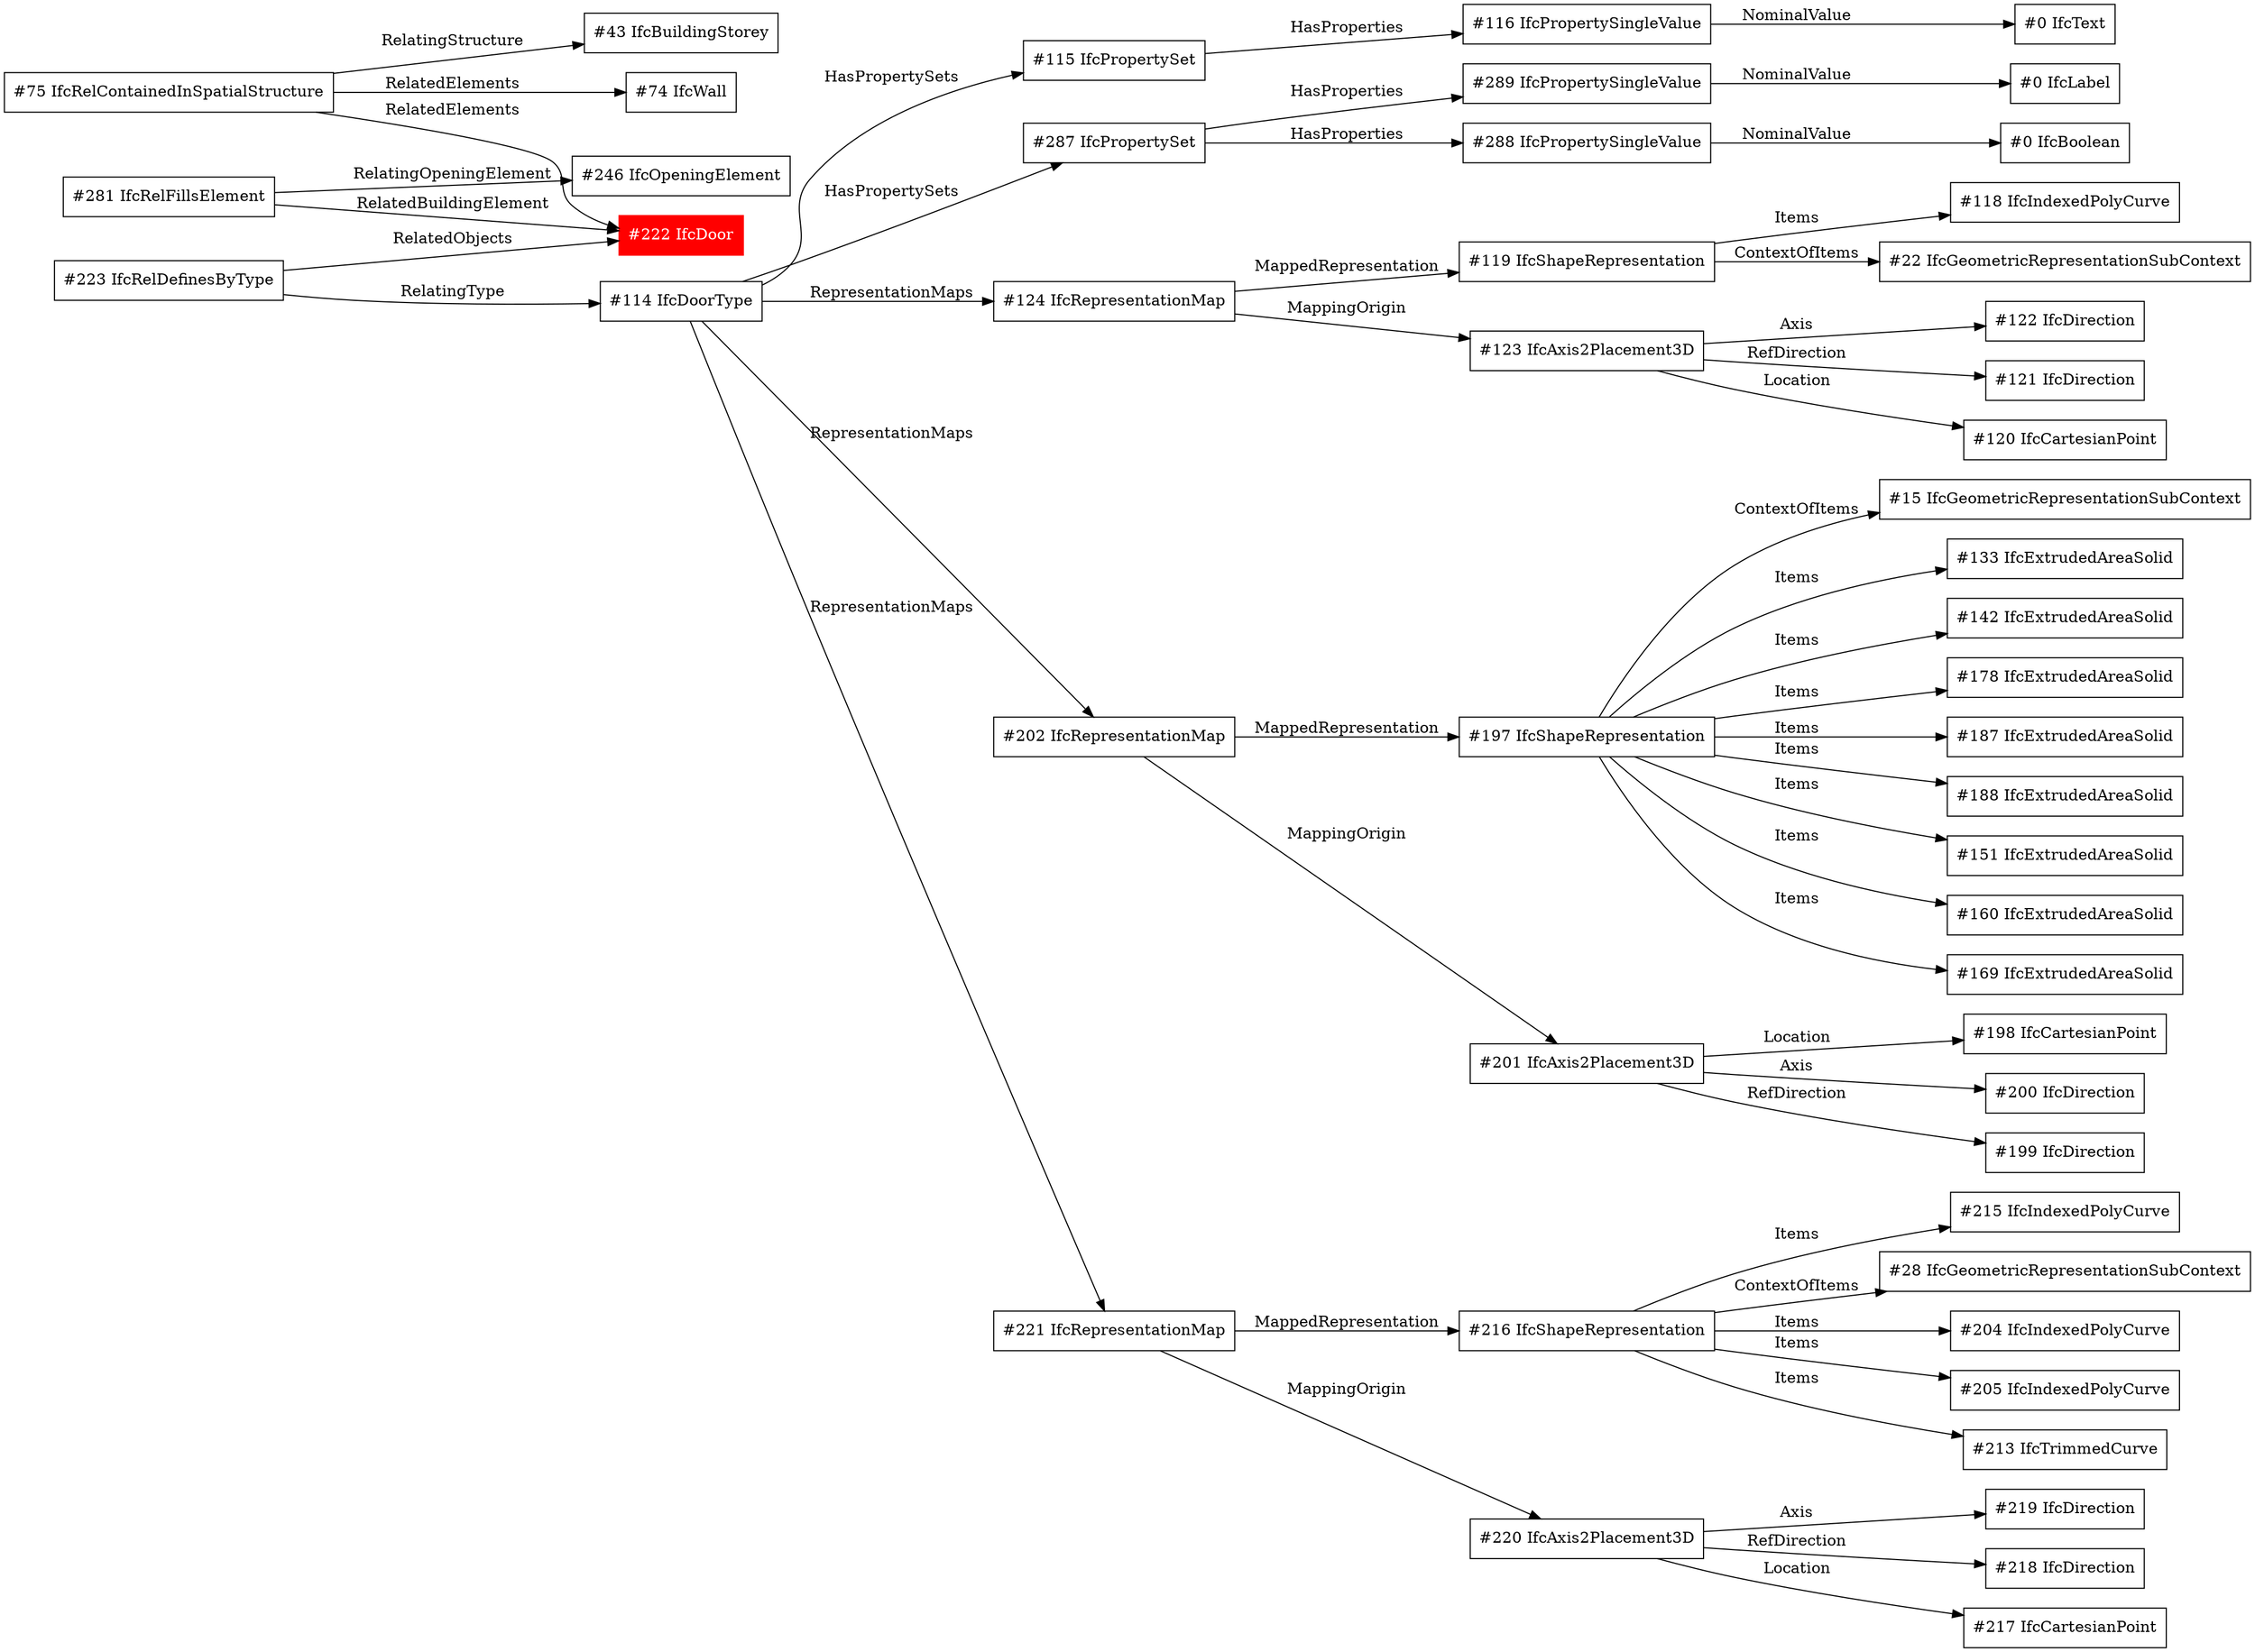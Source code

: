 strict digraph {
rankdir=LR;
"#222 IfcDoor" [label="#222 IfcDoor", is_selected=True, shape=box, color=red, style=filled, fillcolor=red, fontcolor=white];
"#75 IfcRelContainedInSpatialStructure" [label="#75 IfcRelContainedInSpatialStructure", is_selected=False, shape=box];
"#74 IfcWall" [label="#74 IfcWall", is_selected=False, shape=box];
"#43 IfcBuildingStorey" [label="#43 IfcBuildingStorey", is_selected=False, shape=box];
"#223 IfcRelDefinesByType" [label="#223 IfcRelDefinesByType", is_selected=False, shape=box];
"#114 IfcDoorType" [label="#114 IfcDoorType", is_selected=False, shape=box];
"#115 IfcPropertySet" [label="#115 IfcPropertySet", is_selected=False, shape=box];
"#116 IfcPropertySingleValue" [label="#116 IfcPropertySingleValue", is_selected=False, shape=box];
"#0 IfcText" [label="#0 IfcText", is_selected=False, shape=box];
"#287 IfcPropertySet" [label="#287 IfcPropertySet", is_selected=False, shape=box];
"#288 IfcPropertySingleValue" [label="#288 IfcPropertySingleValue", is_selected=False, shape=box];
"#0 IfcBoolean" [label="#0 IfcBoolean", is_selected=False, shape=box];
"#289 IfcPropertySingleValue" [label="#289 IfcPropertySingleValue", is_selected=False, shape=box];
"#0 IfcLabel" [label="#0 IfcLabel", is_selected=False, shape=box];
"#124 IfcRepresentationMap" [label="#124 IfcRepresentationMap", is_selected=False, shape=box];
"#123 IfcAxis2Placement3D" [label="#123 IfcAxis2Placement3D", is_selected=False, shape=box];
"#120 IfcCartesianPoint" [label="#120 IfcCartesianPoint", is_selected=False, shape=box];
"#122 IfcDirection" [label="#122 IfcDirection", is_selected=False, shape=box];
"#121 IfcDirection" [label="#121 IfcDirection", is_selected=False, shape=box];
"#119 IfcShapeRepresentation" [label="#119 IfcShapeRepresentation", is_selected=False, shape=box];
"#22 IfcGeometricRepresentationSubContext" [label="#22 IfcGeometricRepresentationSubContext", is_selected=False, shape=box];
"#118 IfcIndexedPolyCurve" [label="#118 IfcIndexedPolyCurve", is_selected=False, shape=box];
"#202 IfcRepresentationMap" [label="#202 IfcRepresentationMap", is_selected=False, shape=box];
"#201 IfcAxis2Placement3D" [label="#201 IfcAxis2Placement3D", is_selected=False, shape=box];
"#198 IfcCartesianPoint" [label="#198 IfcCartesianPoint", is_selected=False, shape=box];
"#200 IfcDirection" [label="#200 IfcDirection", is_selected=False, shape=box];
"#199 IfcDirection" [label="#199 IfcDirection", is_selected=False, shape=box];
"#197 IfcShapeRepresentation" [label="#197 IfcShapeRepresentation", is_selected=False, shape=box];
"#15 IfcGeometricRepresentationSubContext" [label="#15 IfcGeometricRepresentationSubContext", is_selected=False, shape=box];
"#133 IfcExtrudedAreaSolid" [label="#133 IfcExtrudedAreaSolid", is_selected=False, shape=box];
"#142 IfcExtrudedAreaSolid" [label="#142 IfcExtrudedAreaSolid", is_selected=False, shape=box];
"#178 IfcExtrudedAreaSolid" [label="#178 IfcExtrudedAreaSolid", is_selected=False, shape=box];
"#187 IfcExtrudedAreaSolid" [label="#187 IfcExtrudedAreaSolid", is_selected=False, shape=box];
"#188 IfcExtrudedAreaSolid" [label="#188 IfcExtrudedAreaSolid", is_selected=False, shape=box];
"#151 IfcExtrudedAreaSolid" [label="#151 IfcExtrudedAreaSolid", is_selected=False, shape=box];
"#160 IfcExtrudedAreaSolid" [label="#160 IfcExtrudedAreaSolid", is_selected=False, shape=box];
"#169 IfcExtrudedAreaSolid" [label="#169 IfcExtrudedAreaSolid", is_selected=False, shape=box];
"#221 IfcRepresentationMap" [label="#221 IfcRepresentationMap", is_selected=False, shape=box];
"#220 IfcAxis2Placement3D" [label="#220 IfcAxis2Placement3D", is_selected=False, shape=box];
"#217 IfcCartesianPoint" [label="#217 IfcCartesianPoint", is_selected=False, shape=box];
"#219 IfcDirection" [label="#219 IfcDirection", is_selected=False, shape=box];
"#218 IfcDirection" [label="#218 IfcDirection", is_selected=False, shape=box];
"#216 IfcShapeRepresentation" [label="#216 IfcShapeRepresentation", is_selected=False, shape=box];
"#28 IfcGeometricRepresentationSubContext" [label="#28 IfcGeometricRepresentationSubContext", is_selected=False, shape=box];
"#204 IfcIndexedPolyCurve" [label="#204 IfcIndexedPolyCurve", is_selected=False, shape=box];
"#205 IfcIndexedPolyCurve" [label="#205 IfcIndexedPolyCurve", is_selected=False, shape=box];
"#213 IfcTrimmedCurve" [label="#213 IfcTrimmedCurve", is_selected=False, shape=box];
"#215 IfcIndexedPolyCurve" [label="#215 IfcIndexedPolyCurve", is_selected=False, shape=box];
"#281 IfcRelFillsElement" [label="#281 IfcRelFillsElement", is_selected=False, shape=box];
"#246 IfcOpeningElement" [label="#246 IfcOpeningElement", is_selected=False, shape=box];
"#75 IfcRelContainedInSpatialStructure" -> "#222 IfcDoor" [label=RelatedElements];
"#75 IfcRelContainedInSpatialStructure" -> "#74 IfcWall" [label=RelatedElements];
"#75 IfcRelContainedInSpatialStructure" -> "#43 IfcBuildingStorey" [label=RelatingStructure];
"#223 IfcRelDefinesByType" -> "#222 IfcDoor" [label=RelatedObjects];
"#223 IfcRelDefinesByType" -> "#114 IfcDoorType" [label=RelatingType];
"#114 IfcDoorType" -> "#115 IfcPropertySet" [label=HasPropertySets];
"#114 IfcDoorType" -> "#287 IfcPropertySet" [label=HasPropertySets];
"#114 IfcDoorType" -> "#124 IfcRepresentationMap" [label=RepresentationMaps];
"#114 IfcDoorType" -> "#202 IfcRepresentationMap" [label=RepresentationMaps];
"#114 IfcDoorType" -> "#221 IfcRepresentationMap" [label=RepresentationMaps];
"#115 IfcPropertySet" -> "#116 IfcPropertySingleValue" [label=HasProperties];
"#116 IfcPropertySingleValue" -> "#0 IfcText" [label=NominalValue];
"#287 IfcPropertySet" -> "#288 IfcPropertySingleValue" [label=HasProperties];
"#287 IfcPropertySet" -> "#289 IfcPropertySingleValue" [label=HasProperties];
"#288 IfcPropertySingleValue" -> "#0 IfcBoolean" [label=NominalValue];
"#289 IfcPropertySingleValue" -> "#0 IfcLabel" [label=NominalValue];
"#124 IfcRepresentationMap" -> "#123 IfcAxis2Placement3D" [label=MappingOrigin];
"#124 IfcRepresentationMap" -> "#119 IfcShapeRepresentation" [label=MappedRepresentation];
"#123 IfcAxis2Placement3D" -> "#120 IfcCartesianPoint" [label=Location];
"#123 IfcAxis2Placement3D" -> "#122 IfcDirection" [label=Axis];
"#123 IfcAxis2Placement3D" -> "#121 IfcDirection" [label=RefDirection];
"#119 IfcShapeRepresentation" -> "#22 IfcGeometricRepresentationSubContext" [label=ContextOfItems];
"#119 IfcShapeRepresentation" -> "#118 IfcIndexedPolyCurve" [label=Items];
"#202 IfcRepresentationMap" -> "#201 IfcAxis2Placement3D" [label=MappingOrigin];
"#202 IfcRepresentationMap" -> "#197 IfcShapeRepresentation" [label=MappedRepresentation];
"#201 IfcAxis2Placement3D" -> "#198 IfcCartesianPoint" [label=Location];
"#201 IfcAxis2Placement3D" -> "#200 IfcDirection" [label=Axis];
"#201 IfcAxis2Placement3D" -> "#199 IfcDirection" [label=RefDirection];
"#197 IfcShapeRepresentation" -> "#15 IfcGeometricRepresentationSubContext" [label=ContextOfItems];
"#197 IfcShapeRepresentation" -> "#133 IfcExtrudedAreaSolid" [label=Items];
"#197 IfcShapeRepresentation" -> "#142 IfcExtrudedAreaSolid" [label=Items];
"#197 IfcShapeRepresentation" -> "#178 IfcExtrudedAreaSolid" [label=Items];
"#197 IfcShapeRepresentation" -> "#187 IfcExtrudedAreaSolid" [label=Items];
"#197 IfcShapeRepresentation" -> "#188 IfcExtrudedAreaSolid" [label=Items];
"#197 IfcShapeRepresentation" -> "#151 IfcExtrudedAreaSolid" [label=Items];
"#197 IfcShapeRepresentation" -> "#160 IfcExtrudedAreaSolid" [label=Items];
"#197 IfcShapeRepresentation" -> "#169 IfcExtrudedAreaSolid" [label=Items];
"#221 IfcRepresentationMap" -> "#220 IfcAxis2Placement3D" [label=MappingOrigin];
"#221 IfcRepresentationMap" -> "#216 IfcShapeRepresentation" [label=MappedRepresentation];
"#220 IfcAxis2Placement3D" -> "#217 IfcCartesianPoint" [label=Location];
"#220 IfcAxis2Placement3D" -> "#219 IfcDirection" [label=Axis];
"#220 IfcAxis2Placement3D" -> "#218 IfcDirection" [label=RefDirection];
"#216 IfcShapeRepresentation" -> "#28 IfcGeometricRepresentationSubContext" [label=ContextOfItems];
"#216 IfcShapeRepresentation" -> "#204 IfcIndexedPolyCurve" [label=Items];
"#216 IfcShapeRepresentation" -> "#205 IfcIndexedPolyCurve" [label=Items];
"#216 IfcShapeRepresentation" -> "#213 IfcTrimmedCurve" [label=Items];
"#216 IfcShapeRepresentation" -> "#215 IfcIndexedPolyCurve" [label=Items];
"#281 IfcRelFillsElement" -> "#222 IfcDoor" [label=RelatedBuildingElement];
"#281 IfcRelFillsElement" -> "#246 IfcOpeningElement" [label=RelatingOpeningElement];
}

